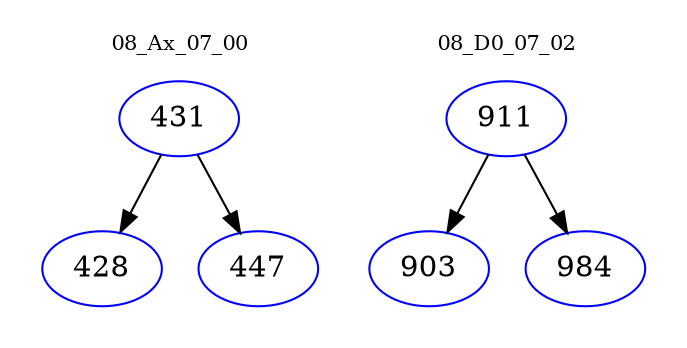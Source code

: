 digraph{
subgraph cluster_0 {
color = white
label = "08_Ax_07_00";
fontsize=10;
T0_431 [label="431", color="blue"]
T0_431 -> T0_428 [color="black"]
T0_428 [label="428", color="blue"]
T0_431 -> T0_447 [color="black"]
T0_447 [label="447", color="blue"]
}
subgraph cluster_1 {
color = white
label = "08_D0_07_02";
fontsize=10;
T1_911 [label="911", color="blue"]
T1_911 -> T1_903 [color="black"]
T1_903 [label="903", color="blue"]
T1_911 -> T1_984 [color="black"]
T1_984 [label="984", color="blue"]
}
}
